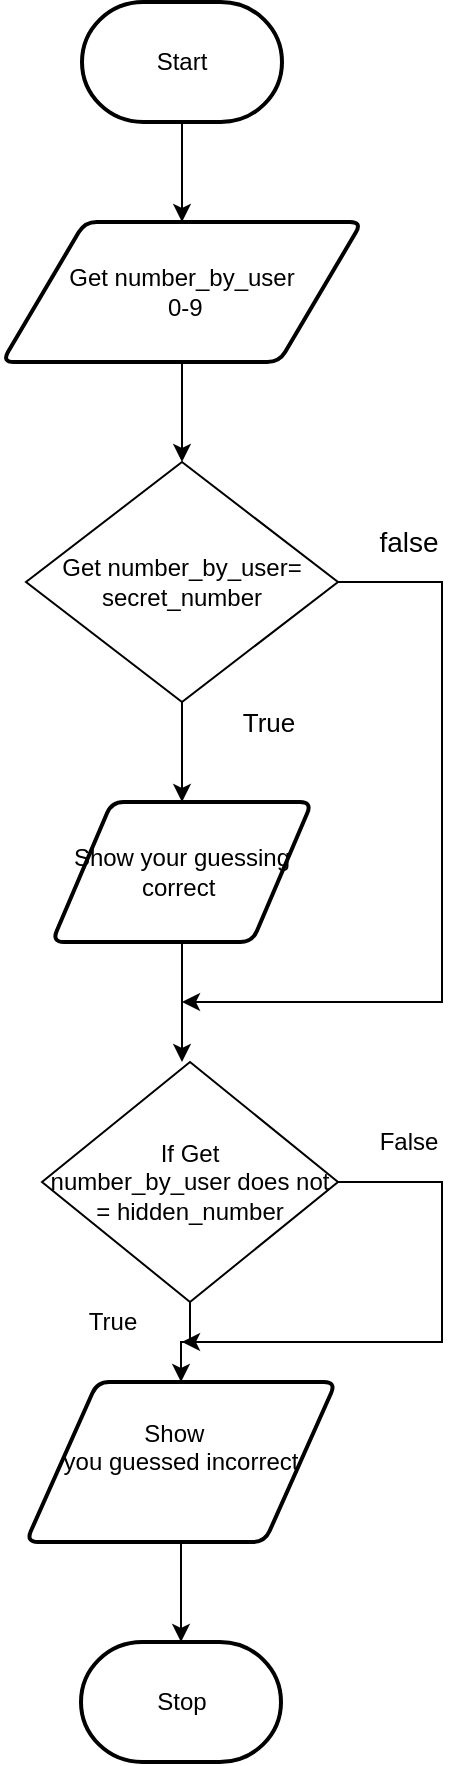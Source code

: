 <mxfile>
    <diagram id="fHRDCHpUk4CBC3is_Lwk" name="Page-1">
        <mxGraphModel dx="1074" dy="741" grid="1" gridSize="10" guides="1" tooltips="1" connect="1" arrows="1" fold="1" page="1" pageScale="1" pageWidth="850" pageHeight="1100" math="0" shadow="0">
            <root>
                <mxCell id="0"/>
                <mxCell id="1" parent="0"/>
                <mxCell id="16" style="edgeStyle=none;html=1;" edge="1" parent="1" source="17" target="19">
                    <mxGeometry relative="1" as="geometry"/>
                </mxCell>
                <mxCell id="17" value="Start" style="strokeWidth=2;html=1;shape=mxgraph.flowchart.terminator;whiteSpace=wrap;" vertex="1" parent="1">
                    <mxGeometry x="370" y="40" width="100" height="60" as="geometry"/>
                </mxCell>
                <mxCell id="18" style="edgeStyle=none;html=1;" edge="1" parent="1" source="19">
                    <mxGeometry relative="1" as="geometry">
                        <mxPoint x="420" y="270" as="targetPoint"/>
                    </mxGeometry>
                </mxCell>
                <mxCell id="19" value="Get number_by_user&lt;br&gt;&amp;nbsp;0-9" style="shape=parallelogram;html=1;strokeWidth=2;perimeter=parallelogramPerimeter;whiteSpace=wrap;rounded=1;arcSize=12;size=0.23;" vertex="1" parent="1">
                    <mxGeometry x="330" y="150" width="180" height="70" as="geometry"/>
                </mxCell>
                <mxCell id="20" style="edgeStyle=none;html=1;exitX=0.5;exitY=1;exitDx=0;exitDy=0;" edge="1" parent="1" source="24" target="22">
                    <mxGeometry relative="1" as="geometry">
                        <mxPoint x="418.32" y="340" as="sourcePoint"/>
                    </mxGeometry>
                </mxCell>
                <mxCell id="21" style="edgeStyle=none;html=1;" edge="1" parent="1" source="22">
                    <mxGeometry relative="1" as="geometry">
                        <mxPoint x="420" y="570" as="targetPoint"/>
                    </mxGeometry>
                </mxCell>
                <mxCell id="22" value="Show your guessing correct&amp;nbsp;" style="shape=parallelogram;html=1;strokeWidth=2;perimeter=parallelogramPerimeter;whiteSpace=wrap;rounded=1;arcSize=12;size=0.23;" vertex="1" parent="1">
                    <mxGeometry x="355" y="440" width="130" height="70" as="geometry"/>
                </mxCell>
                <mxCell id="23" style="html=1;edgeStyle=orthogonalEdgeStyle;rounded=0;" edge="1" parent="1" source="24">
                    <mxGeometry relative="1" as="geometry">
                        <mxPoint x="420" y="540" as="targetPoint"/>
                        <Array as="points">
                            <mxPoint x="550" y="330"/>
                            <mxPoint x="550" y="540"/>
                            <mxPoint x="420" y="540"/>
                        </Array>
                    </mxGeometry>
                </mxCell>
                <mxCell id="24" value="Get number_by_user= secret_number" style="rhombus;whiteSpace=wrap;html=1;" vertex="1" parent="1">
                    <mxGeometry x="342" y="270" width="156" height="120" as="geometry"/>
                </mxCell>
                <mxCell id="25" value="&lt;font style=&quot;font-size: 14px&quot;&gt;false&lt;/font&gt;" style="text;html=1;align=center;verticalAlign=middle;resizable=0;points=[];autosize=1;strokeColor=none;fillColor=none;opacity=50;strokeWidth=6;" vertex="1" parent="1">
                    <mxGeometry x="508" y="300" width="50" height="20" as="geometry"/>
                </mxCell>
                <mxCell id="26" value="&lt;font style=&quot;font-size: 13px&quot;&gt;True&lt;/font&gt;" style="text;html=1;align=center;verticalAlign=middle;resizable=0;points=[];autosize=1;strokeColor=none;fillColor=none;" vertex="1" parent="1">
                    <mxGeometry x="443" y="390" width="40" height="20" as="geometry"/>
                </mxCell>
                <mxCell id="27" style="edgeStyle=orthogonalEdgeStyle;rounded=0;html=1;entryX=0.5;entryY=0;entryDx=0;entryDy=0;fontSize=24;" edge="1" parent="1" source="28" target="32">
                    <mxGeometry relative="1" as="geometry"/>
                </mxCell>
                <mxCell id="28" value="If Get number_by_user&amp;nbsp;does not = hidden_number" style="rhombus;whiteSpace=wrap;html=1;" vertex="1" parent="1">
                    <mxGeometry x="350" y="570" width="148" height="120" as="geometry"/>
                </mxCell>
                <mxCell id="29" value="&lt;font style=&quot;font-size: 12px&quot;&gt;False&lt;/font&gt;" style="text;html=1;align=center;verticalAlign=middle;resizable=0;points=[];autosize=1;strokeColor=none;fillColor=none;" vertex="1" parent="1">
                    <mxGeometry x="508" y="600" width="50" height="20" as="geometry"/>
                </mxCell>
                <mxCell id="30" style="html=1;edgeStyle=orthogonalEdgeStyle;rounded=0;" edge="1" parent="1">
                    <mxGeometry relative="1" as="geometry">
                        <mxPoint x="420" y="710" as="targetPoint"/>
                        <mxPoint x="498" y="630" as="sourcePoint"/>
                        <Array as="points">
                            <mxPoint x="498" y="630"/>
                            <mxPoint x="550" y="630"/>
                            <mxPoint x="550" y="710"/>
                        </Array>
                    </mxGeometry>
                </mxCell>
                <mxCell id="31" style="edgeStyle=orthogonalEdgeStyle;rounded=0;html=1;fontSize=24;" edge="1" parent="1" source="32" target="34">
                    <mxGeometry relative="1" as="geometry"/>
                </mxCell>
                <mxCell id="32" value="Show&amp;nbsp;&amp;nbsp;&lt;br&gt;you guessed incorrect&lt;br&gt;&amp;nbsp;" style="shape=parallelogram;html=1;strokeWidth=2;perimeter=parallelogramPerimeter;whiteSpace=wrap;rounded=1;arcSize=12;size=0.23;" vertex="1" parent="1">
                    <mxGeometry x="342" y="730" width="155" height="80" as="geometry"/>
                </mxCell>
                <mxCell id="33" value="&lt;font style=&quot;font-size: 12px&quot;&gt;True&lt;/font&gt;" style="text;html=1;align=center;verticalAlign=middle;resizable=0;points=[];autosize=1;strokeColor=none;fillColor=none;" vertex="1" parent="1">
                    <mxGeometry x="365" y="690" width="40" height="20" as="geometry"/>
                </mxCell>
                <mxCell id="34" value="Stop" style="strokeWidth=2;html=1;shape=mxgraph.flowchart.terminator;whiteSpace=wrap;" vertex="1" parent="1">
                    <mxGeometry x="369.5" y="860" width="100" height="60" as="geometry"/>
                </mxCell>
            </root>
        </mxGraphModel>
    </diagram>
</mxfile>